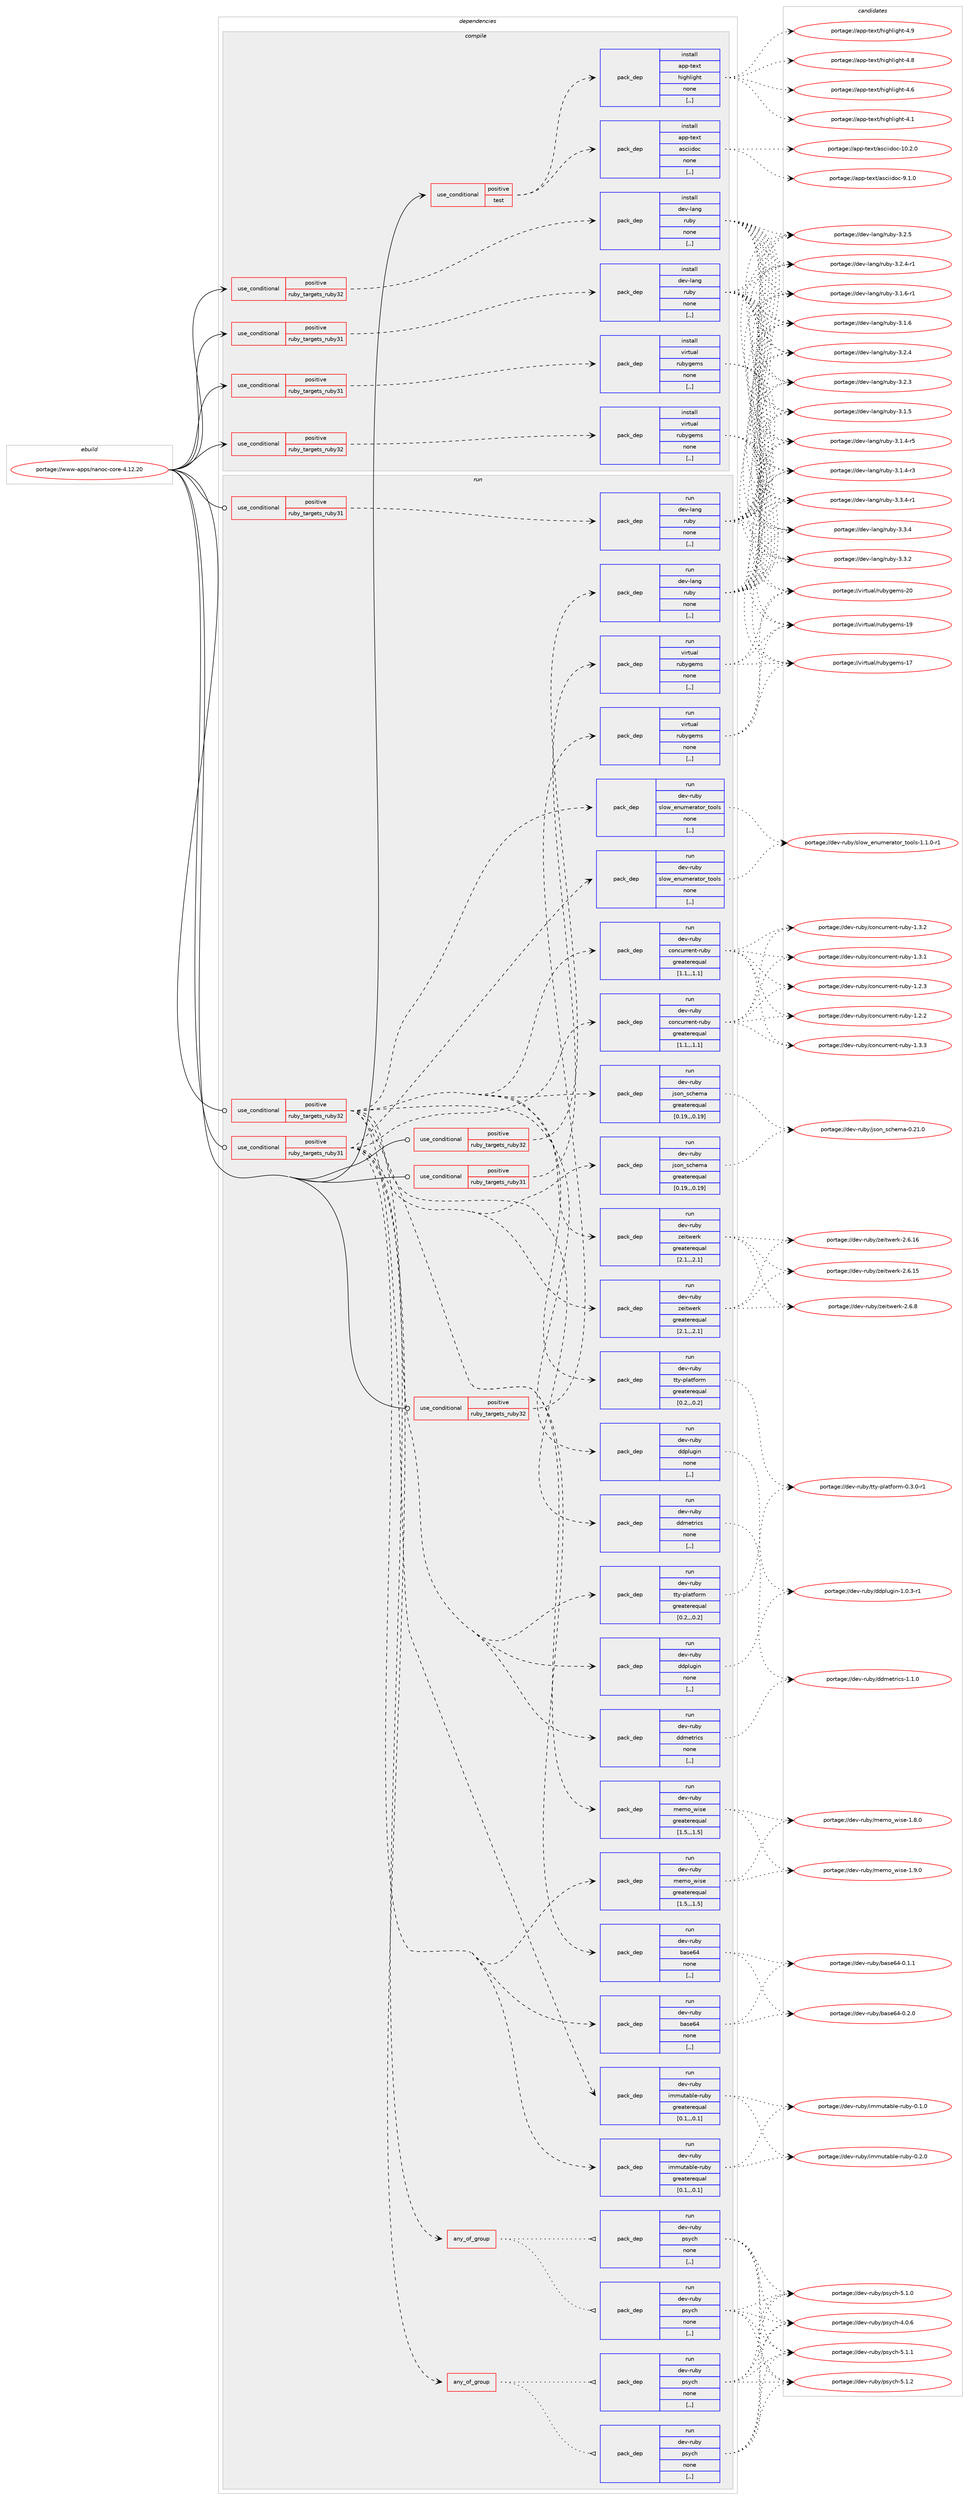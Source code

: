 digraph prolog {

# *************
# Graph options
# *************

newrank=true;
concentrate=true;
compound=true;
graph [rankdir=LR,fontname=Helvetica,fontsize=10,ranksep=1.5];#, ranksep=2.5, nodesep=0.2];
edge  [arrowhead=vee];
node  [fontname=Helvetica,fontsize=10];

# **********
# The ebuild
# **********

subgraph cluster_leftcol {
color=gray;
label=<<i>ebuild</i>>;
id [label="portage://www-apps/nanoc-core-4.12.20", color=red, width=4, href="../www-apps/nanoc-core-4.12.20.svg"];
}

# ****************
# The dependencies
# ****************

subgraph cluster_midcol {
color=gray;
label=<<i>dependencies</i>>;
subgraph cluster_compile {
fillcolor="#eeeeee";
style=filled;
label=<<i>compile</i>>;
subgraph cond119202 {
dependency447603 [label=<<TABLE BORDER="0" CELLBORDER="1" CELLSPACING="0" CELLPADDING="4"><TR><TD ROWSPAN="3" CELLPADDING="10">use_conditional</TD></TR><TR><TD>positive</TD></TR><TR><TD>ruby_targets_ruby31</TD></TR></TABLE>>, shape=none, color=red];
subgraph pack325096 {
dependency447604 [label=<<TABLE BORDER="0" CELLBORDER="1" CELLSPACING="0" CELLPADDING="4" WIDTH="220"><TR><TD ROWSPAN="6" CELLPADDING="30">pack_dep</TD></TR><TR><TD WIDTH="110">install</TD></TR><TR><TD>dev-lang</TD></TR><TR><TD>ruby</TD></TR><TR><TD>none</TD></TR><TR><TD>[,,]</TD></TR></TABLE>>, shape=none, color=blue];
}
dependency447603:e -> dependency447604:w [weight=20,style="dashed",arrowhead="vee"];
}
id:e -> dependency447603:w [weight=20,style="solid",arrowhead="vee"];
subgraph cond119203 {
dependency447605 [label=<<TABLE BORDER="0" CELLBORDER="1" CELLSPACING="0" CELLPADDING="4"><TR><TD ROWSPAN="3" CELLPADDING="10">use_conditional</TD></TR><TR><TD>positive</TD></TR><TR><TD>ruby_targets_ruby31</TD></TR></TABLE>>, shape=none, color=red];
subgraph pack325097 {
dependency447606 [label=<<TABLE BORDER="0" CELLBORDER="1" CELLSPACING="0" CELLPADDING="4" WIDTH="220"><TR><TD ROWSPAN="6" CELLPADDING="30">pack_dep</TD></TR><TR><TD WIDTH="110">install</TD></TR><TR><TD>virtual</TD></TR><TR><TD>rubygems</TD></TR><TR><TD>none</TD></TR><TR><TD>[,,]</TD></TR></TABLE>>, shape=none, color=blue];
}
dependency447605:e -> dependency447606:w [weight=20,style="dashed",arrowhead="vee"];
}
id:e -> dependency447605:w [weight=20,style="solid",arrowhead="vee"];
subgraph cond119204 {
dependency447607 [label=<<TABLE BORDER="0" CELLBORDER="1" CELLSPACING="0" CELLPADDING="4"><TR><TD ROWSPAN="3" CELLPADDING="10">use_conditional</TD></TR><TR><TD>positive</TD></TR><TR><TD>ruby_targets_ruby32</TD></TR></TABLE>>, shape=none, color=red];
subgraph pack325098 {
dependency447608 [label=<<TABLE BORDER="0" CELLBORDER="1" CELLSPACING="0" CELLPADDING="4" WIDTH="220"><TR><TD ROWSPAN="6" CELLPADDING="30">pack_dep</TD></TR><TR><TD WIDTH="110">install</TD></TR><TR><TD>dev-lang</TD></TR><TR><TD>ruby</TD></TR><TR><TD>none</TD></TR><TR><TD>[,,]</TD></TR></TABLE>>, shape=none, color=blue];
}
dependency447607:e -> dependency447608:w [weight=20,style="dashed",arrowhead="vee"];
}
id:e -> dependency447607:w [weight=20,style="solid",arrowhead="vee"];
subgraph cond119205 {
dependency447609 [label=<<TABLE BORDER="0" CELLBORDER="1" CELLSPACING="0" CELLPADDING="4"><TR><TD ROWSPAN="3" CELLPADDING="10">use_conditional</TD></TR><TR><TD>positive</TD></TR><TR><TD>ruby_targets_ruby32</TD></TR></TABLE>>, shape=none, color=red];
subgraph pack325099 {
dependency447610 [label=<<TABLE BORDER="0" CELLBORDER="1" CELLSPACING="0" CELLPADDING="4" WIDTH="220"><TR><TD ROWSPAN="6" CELLPADDING="30">pack_dep</TD></TR><TR><TD WIDTH="110">install</TD></TR><TR><TD>virtual</TD></TR><TR><TD>rubygems</TD></TR><TR><TD>none</TD></TR><TR><TD>[,,]</TD></TR></TABLE>>, shape=none, color=blue];
}
dependency447609:e -> dependency447610:w [weight=20,style="dashed",arrowhead="vee"];
}
id:e -> dependency447609:w [weight=20,style="solid",arrowhead="vee"];
subgraph cond119206 {
dependency447611 [label=<<TABLE BORDER="0" CELLBORDER="1" CELLSPACING="0" CELLPADDING="4"><TR><TD ROWSPAN="3" CELLPADDING="10">use_conditional</TD></TR><TR><TD>positive</TD></TR><TR><TD>test</TD></TR></TABLE>>, shape=none, color=red];
subgraph pack325100 {
dependency447612 [label=<<TABLE BORDER="0" CELLBORDER="1" CELLSPACING="0" CELLPADDING="4" WIDTH="220"><TR><TD ROWSPAN="6" CELLPADDING="30">pack_dep</TD></TR><TR><TD WIDTH="110">install</TD></TR><TR><TD>app-text</TD></TR><TR><TD>asciidoc</TD></TR><TR><TD>none</TD></TR><TR><TD>[,,]</TD></TR></TABLE>>, shape=none, color=blue];
}
dependency447611:e -> dependency447612:w [weight=20,style="dashed",arrowhead="vee"];
subgraph pack325101 {
dependency447613 [label=<<TABLE BORDER="0" CELLBORDER="1" CELLSPACING="0" CELLPADDING="4" WIDTH="220"><TR><TD ROWSPAN="6" CELLPADDING="30">pack_dep</TD></TR><TR><TD WIDTH="110">install</TD></TR><TR><TD>app-text</TD></TR><TR><TD>highlight</TD></TR><TR><TD>none</TD></TR><TR><TD>[,,]</TD></TR></TABLE>>, shape=none, color=blue];
}
dependency447611:e -> dependency447613:w [weight=20,style="dashed",arrowhead="vee"];
}
id:e -> dependency447611:w [weight=20,style="solid",arrowhead="vee"];
}
subgraph cluster_compileandrun {
fillcolor="#eeeeee";
style=filled;
label=<<i>compile and run</i>>;
}
subgraph cluster_run {
fillcolor="#eeeeee";
style=filled;
label=<<i>run</i>>;
subgraph cond119207 {
dependency447614 [label=<<TABLE BORDER="0" CELLBORDER="1" CELLSPACING="0" CELLPADDING="4"><TR><TD ROWSPAN="3" CELLPADDING="10">use_conditional</TD></TR><TR><TD>positive</TD></TR><TR><TD>ruby_targets_ruby31</TD></TR></TABLE>>, shape=none, color=red];
subgraph pack325102 {
dependency447615 [label=<<TABLE BORDER="0" CELLBORDER="1" CELLSPACING="0" CELLPADDING="4" WIDTH="220"><TR><TD ROWSPAN="6" CELLPADDING="30">pack_dep</TD></TR><TR><TD WIDTH="110">run</TD></TR><TR><TD>dev-lang</TD></TR><TR><TD>ruby</TD></TR><TR><TD>none</TD></TR><TR><TD>[,,]</TD></TR></TABLE>>, shape=none, color=blue];
}
dependency447614:e -> dependency447615:w [weight=20,style="dashed",arrowhead="vee"];
}
id:e -> dependency447614:w [weight=20,style="solid",arrowhead="odot"];
subgraph cond119208 {
dependency447616 [label=<<TABLE BORDER="0" CELLBORDER="1" CELLSPACING="0" CELLPADDING="4"><TR><TD ROWSPAN="3" CELLPADDING="10">use_conditional</TD></TR><TR><TD>positive</TD></TR><TR><TD>ruby_targets_ruby31</TD></TR></TABLE>>, shape=none, color=red];
subgraph pack325103 {
dependency447617 [label=<<TABLE BORDER="0" CELLBORDER="1" CELLSPACING="0" CELLPADDING="4" WIDTH="220"><TR><TD ROWSPAN="6" CELLPADDING="30">pack_dep</TD></TR><TR><TD WIDTH="110">run</TD></TR><TR><TD>dev-ruby</TD></TR><TR><TD>base64</TD></TR><TR><TD>none</TD></TR><TR><TD>[,,]</TD></TR></TABLE>>, shape=none, color=blue];
}
dependency447616:e -> dependency447617:w [weight=20,style="dashed",arrowhead="vee"];
subgraph pack325104 {
dependency447618 [label=<<TABLE BORDER="0" CELLBORDER="1" CELLSPACING="0" CELLPADDING="4" WIDTH="220"><TR><TD ROWSPAN="6" CELLPADDING="30">pack_dep</TD></TR><TR><TD WIDTH="110">run</TD></TR><TR><TD>dev-ruby</TD></TR><TR><TD>concurrent-ruby</TD></TR><TR><TD>greaterequal</TD></TR><TR><TD>[1.1,,,1.1]</TD></TR></TABLE>>, shape=none, color=blue];
}
dependency447616:e -> dependency447618:w [weight=20,style="dashed",arrowhead="vee"];
subgraph pack325105 {
dependency447619 [label=<<TABLE BORDER="0" CELLBORDER="1" CELLSPACING="0" CELLPADDING="4" WIDTH="220"><TR><TD ROWSPAN="6" CELLPADDING="30">pack_dep</TD></TR><TR><TD WIDTH="110">run</TD></TR><TR><TD>dev-ruby</TD></TR><TR><TD>ddmetrics</TD></TR><TR><TD>none</TD></TR><TR><TD>[,,]</TD></TR></TABLE>>, shape=none, color=blue];
}
dependency447616:e -> dependency447619:w [weight=20,style="dashed",arrowhead="vee"];
subgraph pack325106 {
dependency447620 [label=<<TABLE BORDER="0" CELLBORDER="1" CELLSPACING="0" CELLPADDING="4" WIDTH="220"><TR><TD ROWSPAN="6" CELLPADDING="30">pack_dep</TD></TR><TR><TD WIDTH="110">run</TD></TR><TR><TD>dev-ruby</TD></TR><TR><TD>ddplugin</TD></TR><TR><TD>none</TD></TR><TR><TD>[,,]</TD></TR></TABLE>>, shape=none, color=blue];
}
dependency447616:e -> dependency447620:w [weight=20,style="dashed",arrowhead="vee"];
subgraph pack325107 {
dependency447621 [label=<<TABLE BORDER="0" CELLBORDER="1" CELLSPACING="0" CELLPADDING="4" WIDTH="220"><TR><TD ROWSPAN="6" CELLPADDING="30">pack_dep</TD></TR><TR><TD WIDTH="110">run</TD></TR><TR><TD>dev-ruby</TD></TR><TR><TD>immutable-ruby</TD></TR><TR><TD>greaterequal</TD></TR><TR><TD>[0.1,,,0.1]</TD></TR></TABLE>>, shape=none, color=blue];
}
dependency447616:e -> dependency447621:w [weight=20,style="dashed",arrowhead="vee"];
subgraph pack325108 {
dependency447622 [label=<<TABLE BORDER="0" CELLBORDER="1" CELLSPACING="0" CELLPADDING="4" WIDTH="220"><TR><TD ROWSPAN="6" CELLPADDING="30">pack_dep</TD></TR><TR><TD WIDTH="110">run</TD></TR><TR><TD>dev-ruby</TD></TR><TR><TD>json_schema</TD></TR><TR><TD>greaterequal</TD></TR><TR><TD>[0.19,,,0.19]</TD></TR></TABLE>>, shape=none, color=blue];
}
dependency447616:e -> dependency447622:w [weight=20,style="dashed",arrowhead="vee"];
subgraph pack325109 {
dependency447623 [label=<<TABLE BORDER="0" CELLBORDER="1" CELLSPACING="0" CELLPADDING="4" WIDTH="220"><TR><TD ROWSPAN="6" CELLPADDING="30">pack_dep</TD></TR><TR><TD WIDTH="110">run</TD></TR><TR><TD>dev-ruby</TD></TR><TR><TD>memo_wise</TD></TR><TR><TD>greaterequal</TD></TR><TR><TD>[1.5,,,1.5]</TD></TR></TABLE>>, shape=none, color=blue];
}
dependency447616:e -> dependency447623:w [weight=20,style="dashed",arrowhead="vee"];
subgraph any3076 {
dependency447624 [label=<<TABLE BORDER="0" CELLBORDER="1" CELLSPACING="0" CELLPADDING="4"><TR><TD CELLPADDING="10">any_of_group</TD></TR></TABLE>>, shape=none, color=red];subgraph pack325110 {
dependency447625 [label=<<TABLE BORDER="0" CELLBORDER="1" CELLSPACING="0" CELLPADDING="4" WIDTH="220"><TR><TD ROWSPAN="6" CELLPADDING="30">pack_dep</TD></TR><TR><TD WIDTH="110">run</TD></TR><TR><TD>dev-ruby</TD></TR><TR><TD>psych</TD></TR><TR><TD>none</TD></TR><TR><TD>[,,]</TD></TR></TABLE>>, shape=none, color=blue];
}
dependency447624:e -> dependency447625:w [weight=20,style="dotted",arrowhead="oinv"];
subgraph pack325111 {
dependency447626 [label=<<TABLE BORDER="0" CELLBORDER="1" CELLSPACING="0" CELLPADDING="4" WIDTH="220"><TR><TD ROWSPAN="6" CELLPADDING="30">pack_dep</TD></TR><TR><TD WIDTH="110">run</TD></TR><TR><TD>dev-ruby</TD></TR><TR><TD>psych</TD></TR><TR><TD>none</TD></TR><TR><TD>[,,]</TD></TR></TABLE>>, shape=none, color=blue];
}
dependency447624:e -> dependency447626:w [weight=20,style="dotted",arrowhead="oinv"];
}
dependency447616:e -> dependency447624:w [weight=20,style="dashed",arrowhead="vee"];
subgraph pack325112 {
dependency447627 [label=<<TABLE BORDER="0" CELLBORDER="1" CELLSPACING="0" CELLPADDING="4" WIDTH="220"><TR><TD ROWSPAN="6" CELLPADDING="30">pack_dep</TD></TR><TR><TD WIDTH="110">run</TD></TR><TR><TD>dev-ruby</TD></TR><TR><TD>slow_enumerator_tools</TD></TR><TR><TD>none</TD></TR><TR><TD>[,,]</TD></TR></TABLE>>, shape=none, color=blue];
}
dependency447616:e -> dependency447627:w [weight=20,style="dashed",arrowhead="vee"];
subgraph pack325113 {
dependency447628 [label=<<TABLE BORDER="0" CELLBORDER="1" CELLSPACING="0" CELLPADDING="4" WIDTH="220"><TR><TD ROWSPAN="6" CELLPADDING="30">pack_dep</TD></TR><TR><TD WIDTH="110">run</TD></TR><TR><TD>dev-ruby</TD></TR><TR><TD>tty-platform</TD></TR><TR><TD>greaterequal</TD></TR><TR><TD>[0.2,,,0.2]</TD></TR></TABLE>>, shape=none, color=blue];
}
dependency447616:e -> dependency447628:w [weight=20,style="dashed",arrowhead="vee"];
subgraph pack325114 {
dependency447629 [label=<<TABLE BORDER="0" CELLBORDER="1" CELLSPACING="0" CELLPADDING="4" WIDTH="220"><TR><TD ROWSPAN="6" CELLPADDING="30">pack_dep</TD></TR><TR><TD WIDTH="110">run</TD></TR><TR><TD>dev-ruby</TD></TR><TR><TD>zeitwerk</TD></TR><TR><TD>greaterequal</TD></TR><TR><TD>[2.1,,,2.1]</TD></TR></TABLE>>, shape=none, color=blue];
}
dependency447616:e -> dependency447629:w [weight=20,style="dashed",arrowhead="vee"];
}
id:e -> dependency447616:w [weight=20,style="solid",arrowhead="odot"];
subgraph cond119209 {
dependency447630 [label=<<TABLE BORDER="0" CELLBORDER="1" CELLSPACING="0" CELLPADDING="4"><TR><TD ROWSPAN="3" CELLPADDING="10">use_conditional</TD></TR><TR><TD>positive</TD></TR><TR><TD>ruby_targets_ruby31</TD></TR></TABLE>>, shape=none, color=red];
subgraph pack325115 {
dependency447631 [label=<<TABLE BORDER="0" CELLBORDER="1" CELLSPACING="0" CELLPADDING="4" WIDTH="220"><TR><TD ROWSPAN="6" CELLPADDING="30">pack_dep</TD></TR><TR><TD WIDTH="110">run</TD></TR><TR><TD>virtual</TD></TR><TR><TD>rubygems</TD></TR><TR><TD>none</TD></TR><TR><TD>[,,]</TD></TR></TABLE>>, shape=none, color=blue];
}
dependency447630:e -> dependency447631:w [weight=20,style="dashed",arrowhead="vee"];
}
id:e -> dependency447630:w [weight=20,style="solid",arrowhead="odot"];
subgraph cond119210 {
dependency447632 [label=<<TABLE BORDER="0" CELLBORDER="1" CELLSPACING="0" CELLPADDING="4"><TR><TD ROWSPAN="3" CELLPADDING="10">use_conditional</TD></TR><TR><TD>positive</TD></TR><TR><TD>ruby_targets_ruby32</TD></TR></TABLE>>, shape=none, color=red];
subgraph pack325116 {
dependency447633 [label=<<TABLE BORDER="0" CELLBORDER="1" CELLSPACING="0" CELLPADDING="4" WIDTH="220"><TR><TD ROWSPAN="6" CELLPADDING="30">pack_dep</TD></TR><TR><TD WIDTH="110">run</TD></TR><TR><TD>dev-lang</TD></TR><TR><TD>ruby</TD></TR><TR><TD>none</TD></TR><TR><TD>[,,]</TD></TR></TABLE>>, shape=none, color=blue];
}
dependency447632:e -> dependency447633:w [weight=20,style="dashed",arrowhead="vee"];
}
id:e -> dependency447632:w [weight=20,style="solid",arrowhead="odot"];
subgraph cond119211 {
dependency447634 [label=<<TABLE BORDER="0" CELLBORDER="1" CELLSPACING="0" CELLPADDING="4"><TR><TD ROWSPAN="3" CELLPADDING="10">use_conditional</TD></TR><TR><TD>positive</TD></TR><TR><TD>ruby_targets_ruby32</TD></TR></TABLE>>, shape=none, color=red];
subgraph pack325117 {
dependency447635 [label=<<TABLE BORDER="0" CELLBORDER="1" CELLSPACING="0" CELLPADDING="4" WIDTH="220"><TR><TD ROWSPAN="6" CELLPADDING="30">pack_dep</TD></TR><TR><TD WIDTH="110">run</TD></TR><TR><TD>dev-ruby</TD></TR><TR><TD>base64</TD></TR><TR><TD>none</TD></TR><TR><TD>[,,]</TD></TR></TABLE>>, shape=none, color=blue];
}
dependency447634:e -> dependency447635:w [weight=20,style="dashed",arrowhead="vee"];
subgraph pack325118 {
dependency447636 [label=<<TABLE BORDER="0" CELLBORDER="1" CELLSPACING="0" CELLPADDING="4" WIDTH="220"><TR><TD ROWSPAN="6" CELLPADDING="30">pack_dep</TD></TR><TR><TD WIDTH="110">run</TD></TR><TR><TD>dev-ruby</TD></TR><TR><TD>concurrent-ruby</TD></TR><TR><TD>greaterequal</TD></TR><TR><TD>[1.1,,,1.1]</TD></TR></TABLE>>, shape=none, color=blue];
}
dependency447634:e -> dependency447636:w [weight=20,style="dashed",arrowhead="vee"];
subgraph pack325119 {
dependency447637 [label=<<TABLE BORDER="0" CELLBORDER="1" CELLSPACING="0" CELLPADDING="4" WIDTH="220"><TR><TD ROWSPAN="6" CELLPADDING="30">pack_dep</TD></TR><TR><TD WIDTH="110">run</TD></TR><TR><TD>dev-ruby</TD></TR><TR><TD>ddmetrics</TD></TR><TR><TD>none</TD></TR><TR><TD>[,,]</TD></TR></TABLE>>, shape=none, color=blue];
}
dependency447634:e -> dependency447637:w [weight=20,style="dashed",arrowhead="vee"];
subgraph pack325120 {
dependency447638 [label=<<TABLE BORDER="0" CELLBORDER="1" CELLSPACING="0" CELLPADDING="4" WIDTH="220"><TR><TD ROWSPAN="6" CELLPADDING="30">pack_dep</TD></TR><TR><TD WIDTH="110">run</TD></TR><TR><TD>dev-ruby</TD></TR><TR><TD>ddplugin</TD></TR><TR><TD>none</TD></TR><TR><TD>[,,]</TD></TR></TABLE>>, shape=none, color=blue];
}
dependency447634:e -> dependency447638:w [weight=20,style="dashed",arrowhead="vee"];
subgraph pack325121 {
dependency447639 [label=<<TABLE BORDER="0" CELLBORDER="1" CELLSPACING="0" CELLPADDING="4" WIDTH="220"><TR><TD ROWSPAN="6" CELLPADDING="30">pack_dep</TD></TR><TR><TD WIDTH="110">run</TD></TR><TR><TD>dev-ruby</TD></TR><TR><TD>immutable-ruby</TD></TR><TR><TD>greaterequal</TD></TR><TR><TD>[0.1,,,0.1]</TD></TR></TABLE>>, shape=none, color=blue];
}
dependency447634:e -> dependency447639:w [weight=20,style="dashed",arrowhead="vee"];
subgraph pack325122 {
dependency447640 [label=<<TABLE BORDER="0" CELLBORDER="1" CELLSPACING="0" CELLPADDING="4" WIDTH="220"><TR><TD ROWSPAN="6" CELLPADDING="30">pack_dep</TD></TR><TR><TD WIDTH="110">run</TD></TR><TR><TD>dev-ruby</TD></TR><TR><TD>json_schema</TD></TR><TR><TD>greaterequal</TD></TR><TR><TD>[0.19,,,0.19]</TD></TR></TABLE>>, shape=none, color=blue];
}
dependency447634:e -> dependency447640:w [weight=20,style="dashed",arrowhead="vee"];
subgraph pack325123 {
dependency447641 [label=<<TABLE BORDER="0" CELLBORDER="1" CELLSPACING="0" CELLPADDING="4" WIDTH="220"><TR><TD ROWSPAN="6" CELLPADDING="30">pack_dep</TD></TR><TR><TD WIDTH="110">run</TD></TR><TR><TD>dev-ruby</TD></TR><TR><TD>memo_wise</TD></TR><TR><TD>greaterequal</TD></TR><TR><TD>[1.5,,,1.5]</TD></TR></TABLE>>, shape=none, color=blue];
}
dependency447634:e -> dependency447641:w [weight=20,style="dashed",arrowhead="vee"];
subgraph any3077 {
dependency447642 [label=<<TABLE BORDER="0" CELLBORDER="1" CELLSPACING="0" CELLPADDING="4"><TR><TD CELLPADDING="10">any_of_group</TD></TR></TABLE>>, shape=none, color=red];subgraph pack325124 {
dependency447643 [label=<<TABLE BORDER="0" CELLBORDER="1" CELLSPACING="0" CELLPADDING="4" WIDTH="220"><TR><TD ROWSPAN="6" CELLPADDING="30">pack_dep</TD></TR><TR><TD WIDTH="110">run</TD></TR><TR><TD>dev-ruby</TD></TR><TR><TD>psych</TD></TR><TR><TD>none</TD></TR><TR><TD>[,,]</TD></TR></TABLE>>, shape=none, color=blue];
}
dependency447642:e -> dependency447643:w [weight=20,style="dotted",arrowhead="oinv"];
subgraph pack325125 {
dependency447644 [label=<<TABLE BORDER="0" CELLBORDER="1" CELLSPACING="0" CELLPADDING="4" WIDTH="220"><TR><TD ROWSPAN="6" CELLPADDING="30">pack_dep</TD></TR><TR><TD WIDTH="110">run</TD></TR><TR><TD>dev-ruby</TD></TR><TR><TD>psych</TD></TR><TR><TD>none</TD></TR><TR><TD>[,,]</TD></TR></TABLE>>, shape=none, color=blue];
}
dependency447642:e -> dependency447644:w [weight=20,style="dotted",arrowhead="oinv"];
}
dependency447634:e -> dependency447642:w [weight=20,style="dashed",arrowhead="vee"];
subgraph pack325126 {
dependency447645 [label=<<TABLE BORDER="0" CELLBORDER="1" CELLSPACING="0" CELLPADDING="4" WIDTH="220"><TR><TD ROWSPAN="6" CELLPADDING="30">pack_dep</TD></TR><TR><TD WIDTH="110">run</TD></TR><TR><TD>dev-ruby</TD></TR><TR><TD>slow_enumerator_tools</TD></TR><TR><TD>none</TD></TR><TR><TD>[,,]</TD></TR></TABLE>>, shape=none, color=blue];
}
dependency447634:e -> dependency447645:w [weight=20,style="dashed",arrowhead="vee"];
subgraph pack325127 {
dependency447646 [label=<<TABLE BORDER="0" CELLBORDER="1" CELLSPACING="0" CELLPADDING="4" WIDTH="220"><TR><TD ROWSPAN="6" CELLPADDING="30">pack_dep</TD></TR><TR><TD WIDTH="110">run</TD></TR><TR><TD>dev-ruby</TD></TR><TR><TD>tty-platform</TD></TR><TR><TD>greaterequal</TD></TR><TR><TD>[0.2,,,0.2]</TD></TR></TABLE>>, shape=none, color=blue];
}
dependency447634:e -> dependency447646:w [weight=20,style="dashed",arrowhead="vee"];
subgraph pack325128 {
dependency447647 [label=<<TABLE BORDER="0" CELLBORDER="1" CELLSPACING="0" CELLPADDING="4" WIDTH="220"><TR><TD ROWSPAN="6" CELLPADDING="30">pack_dep</TD></TR><TR><TD WIDTH="110">run</TD></TR><TR><TD>dev-ruby</TD></TR><TR><TD>zeitwerk</TD></TR><TR><TD>greaterequal</TD></TR><TR><TD>[2.1,,,2.1]</TD></TR></TABLE>>, shape=none, color=blue];
}
dependency447634:e -> dependency447647:w [weight=20,style="dashed",arrowhead="vee"];
}
id:e -> dependency447634:w [weight=20,style="solid",arrowhead="odot"];
subgraph cond119212 {
dependency447648 [label=<<TABLE BORDER="0" CELLBORDER="1" CELLSPACING="0" CELLPADDING="4"><TR><TD ROWSPAN="3" CELLPADDING="10">use_conditional</TD></TR><TR><TD>positive</TD></TR><TR><TD>ruby_targets_ruby32</TD></TR></TABLE>>, shape=none, color=red];
subgraph pack325129 {
dependency447649 [label=<<TABLE BORDER="0" CELLBORDER="1" CELLSPACING="0" CELLPADDING="4" WIDTH="220"><TR><TD ROWSPAN="6" CELLPADDING="30">pack_dep</TD></TR><TR><TD WIDTH="110">run</TD></TR><TR><TD>virtual</TD></TR><TR><TD>rubygems</TD></TR><TR><TD>none</TD></TR><TR><TD>[,,]</TD></TR></TABLE>>, shape=none, color=blue];
}
dependency447648:e -> dependency447649:w [weight=20,style="dashed",arrowhead="vee"];
}
id:e -> dependency447648:w [weight=20,style="solid",arrowhead="odot"];
}
}

# **************
# The candidates
# **************

subgraph cluster_choices {
rank=same;
color=gray;
label=<<i>candidates</i>>;

subgraph choice325096 {
color=black;
nodesep=1;
choice100101118451089711010347114117981214551465146524511449 [label="portage://dev-lang/ruby-3.3.4-r1", color=red, width=4,href="../dev-lang/ruby-3.3.4-r1.svg"];
choice10010111845108971101034711411798121455146514652 [label="portage://dev-lang/ruby-3.3.4", color=red, width=4,href="../dev-lang/ruby-3.3.4.svg"];
choice10010111845108971101034711411798121455146514650 [label="portage://dev-lang/ruby-3.3.2", color=red, width=4,href="../dev-lang/ruby-3.3.2.svg"];
choice10010111845108971101034711411798121455146504653 [label="portage://dev-lang/ruby-3.2.5", color=red, width=4,href="../dev-lang/ruby-3.2.5.svg"];
choice100101118451089711010347114117981214551465046524511449 [label="portage://dev-lang/ruby-3.2.4-r1", color=red, width=4,href="../dev-lang/ruby-3.2.4-r1.svg"];
choice10010111845108971101034711411798121455146504652 [label="portage://dev-lang/ruby-3.2.4", color=red, width=4,href="../dev-lang/ruby-3.2.4.svg"];
choice10010111845108971101034711411798121455146504651 [label="portage://dev-lang/ruby-3.2.3", color=red, width=4,href="../dev-lang/ruby-3.2.3.svg"];
choice100101118451089711010347114117981214551464946544511449 [label="portage://dev-lang/ruby-3.1.6-r1", color=red, width=4,href="../dev-lang/ruby-3.1.6-r1.svg"];
choice10010111845108971101034711411798121455146494654 [label="portage://dev-lang/ruby-3.1.6", color=red, width=4,href="../dev-lang/ruby-3.1.6.svg"];
choice10010111845108971101034711411798121455146494653 [label="portage://dev-lang/ruby-3.1.5", color=red, width=4,href="../dev-lang/ruby-3.1.5.svg"];
choice100101118451089711010347114117981214551464946524511453 [label="portage://dev-lang/ruby-3.1.4-r5", color=red, width=4,href="../dev-lang/ruby-3.1.4-r5.svg"];
choice100101118451089711010347114117981214551464946524511451 [label="portage://dev-lang/ruby-3.1.4-r3", color=red, width=4,href="../dev-lang/ruby-3.1.4-r3.svg"];
dependency447604:e -> choice100101118451089711010347114117981214551465146524511449:w [style=dotted,weight="100"];
dependency447604:e -> choice10010111845108971101034711411798121455146514652:w [style=dotted,weight="100"];
dependency447604:e -> choice10010111845108971101034711411798121455146514650:w [style=dotted,weight="100"];
dependency447604:e -> choice10010111845108971101034711411798121455146504653:w [style=dotted,weight="100"];
dependency447604:e -> choice100101118451089711010347114117981214551465046524511449:w [style=dotted,weight="100"];
dependency447604:e -> choice10010111845108971101034711411798121455146504652:w [style=dotted,weight="100"];
dependency447604:e -> choice10010111845108971101034711411798121455146504651:w [style=dotted,weight="100"];
dependency447604:e -> choice100101118451089711010347114117981214551464946544511449:w [style=dotted,weight="100"];
dependency447604:e -> choice10010111845108971101034711411798121455146494654:w [style=dotted,weight="100"];
dependency447604:e -> choice10010111845108971101034711411798121455146494653:w [style=dotted,weight="100"];
dependency447604:e -> choice100101118451089711010347114117981214551464946524511453:w [style=dotted,weight="100"];
dependency447604:e -> choice100101118451089711010347114117981214551464946524511451:w [style=dotted,weight="100"];
}
subgraph choice325097 {
color=black;
nodesep=1;
choice118105114116117971084711411798121103101109115455048 [label="portage://virtual/rubygems-20", color=red, width=4,href="../virtual/rubygems-20.svg"];
choice118105114116117971084711411798121103101109115454957 [label="portage://virtual/rubygems-19", color=red, width=4,href="../virtual/rubygems-19.svg"];
choice118105114116117971084711411798121103101109115454955 [label="portage://virtual/rubygems-17", color=red, width=4,href="../virtual/rubygems-17.svg"];
dependency447606:e -> choice118105114116117971084711411798121103101109115455048:w [style=dotted,weight="100"];
dependency447606:e -> choice118105114116117971084711411798121103101109115454957:w [style=dotted,weight="100"];
dependency447606:e -> choice118105114116117971084711411798121103101109115454955:w [style=dotted,weight="100"];
}
subgraph choice325098 {
color=black;
nodesep=1;
choice100101118451089711010347114117981214551465146524511449 [label="portage://dev-lang/ruby-3.3.4-r1", color=red, width=4,href="../dev-lang/ruby-3.3.4-r1.svg"];
choice10010111845108971101034711411798121455146514652 [label="portage://dev-lang/ruby-3.3.4", color=red, width=4,href="../dev-lang/ruby-3.3.4.svg"];
choice10010111845108971101034711411798121455146514650 [label="portage://dev-lang/ruby-3.3.2", color=red, width=4,href="../dev-lang/ruby-3.3.2.svg"];
choice10010111845108971101034711411798121455146504653 [label="portage://dev-lang/ruby-3.2.5", color=red, width=4,href="../dev-lang/ruby-3.2.5.svg"];
choice100101118451089711010347114117981214551465046524511449 [label="portage://dev-lang/ruby-3.2.4-r1", color=red, width=4,href="../dev-lang/ruby-3.2.4-r1.svg"];
choice10010111845108971101034711411798121455146504652 [label="portage://dev-lang/ruby-3.2.4", color=red, width=4,href="../dev-lang/ruby-3.2.4.svg"];
choice10010111845108971101034711411798121455146504651 [label="portage://dev-lang/ruby-3.2.3", color=red, width=4,href="../dev-lang/ruby-3.2.3.svg"];
choice100101118451089711010347114117981214551464946544511449 [label="portage://dev-lang/ruby-3.1.6-r1", color=red, width=4,href="../dev-lang/ruby-3.1.6-r1.svg"];
choice10010111845108971101034711411798121455146494654 [label="portage://dev-lang/ruby-3.1.6", color=red, width=4,href="../dev-lang/ruby-3.1.6.svg"];
choice10010111845108971101034711411798121455146494653 [label="portage://dev-lang/ruby-3.1.5", color=red, width=4,href="../dev-lang/ruby-3.1.5.svg"];
choice100101118451089711010347114117981214551464946524511453 [label="portage://dev-lang/ruby-3.1.4-r5", color=red, width=4,href="../dev-lang/ruby-3.1.4-r5.svg"];
choice100101118451089711010347114117981214551464946524511451 [label="portage://dev-lang/ruby-3.1.4-r3", color=red, width=4,href="../dev-lang/ruby-3.1.4-r3.svg"];
dependency447608:e -> choice100101118451089711010347114117981214551465146524511449:w [style=dotted,weight="100"];
dependency447608:e -> choice10010111845108971101034711411798121455146514652:w [style=dotted,weight="100"];
dependency447608:e -> choice10010111845108971101034711411798121455146514650:w [style=dotted,weight="100"];
dependency447608:e -> choice10010111845108971101034711411798121455146504653:w [style=dotted,weight="100"];
dependency447608:e -> choice100101118451089711010347114117981214551465046524511449:w [style=dotted,weight="100"];
dependency447608:e -> choice10010111845108971101034711411798121455146504652:w [style=dotted,weight="100"];
dependency447608:e -> choice10010111845108971101034711411798121455146504651:w [style=dotted,weight="100"];
dependency447608:e -> choice100101118451089711010347114117981214551464946544511449:w [style=dotted,weight="100"];
dependency447608:e -> choice10010111845108971101034711411798121455146494654:w [style=dotted,weight="100"];
dependency447608:e -> choice10010111845108971101034711411798121455146494653:w [style=dotted,weight="100"];
dependency447608:e -> choice100101118451089711010347114117981214551464946524511453:w [style=dotted,weight="100"];
dependency447608:e -> choice100101118451089711010347114117981214551464946524511451:w [style=dotted,weight="100"];
}
subgraph choice325099 {
color=black;
nodesep=1;
choice118105114116117971084711411798121103101109115455048 [label="portage://virtual/rubygems-20", color=red, width=4,href="../virtual/rubygems-20.svg"];
choice118105114116117971084711411798121103101109115454957 [label="portage://virtual/rubygems-19", color=red, width=4,href="../virtual/rubygems-19.svg"];
choice118105114116117971084711411798121103101109115454955 [label="portage://virtual/rubygems-17", color=red, width=4,href="../virtual/rubygems-17.svg"];
dependency447610:e -> choice118105114116117971084711411798121103101109115455048:w [style=dotted,weight="100"];
dependency447610:e -> choice118105114116117971084711411798121103101109115454957:w [style=dotted,weight="100"];
dependency447610:e -> choice118105114116117971084711411798121103101109115454955:w [style=dotted,weight="100"];
}
subgraph choice325100 {
color=black;
nodesep=1;
choice97112112451161011201164797115991051051001119945494846504648 [label="portage://app-text/asciidoc-10.2.0", color=red, width=4,href="../app-text/asciidoc-10.2.0.svg"];
choice971121124511610112011647971159910510510011199455746494648 [label="portage://app-text/asciidoc-9.1.0", color=red, width=4,href="../app-text/asciidoc-9.1.0.svg"];
dependency447612:e -> choice97112112451161011201164797115991051051001119945494846504648:w [style=dotted,weight="100"];
dependency447612:e -> choice971121124511610112011647971159910510510011199455746494648:w [style=dotted,weight="100"];
}
subgraph choice325101 {
color=black;
nodesep=1;
choice97112112451161011201164710410510310410810510310411645524657 [label="portage://app-text/highlight-4.9", color=red, width=4,href="../app-text/highlight-4.9.svg"];
choice97112112451161011201164710410510310410810510310411645524656 [label="portage://app-text/highlight-4.8", color=red, width=4,href="../app-text/highlight-4.8.svg"];
choice97112112451161011201164710410510310410810510310411645524654 [label="portage://app-text/highlight-4.6", color=red, width=4,href="../app-text/highlight-4.6.svg"];
choice97112112451161011201164710410510310410810510310411645524649 [label="portage://app-text/highlight-4.1", color=red, width=4,href="../app-text/highlight-4.1.svg"];
dependency447613:e -> choice97112112451161011201164710410510310410810510310411645524657:w [style=dotted,weight="100"];
dependency447613:e -> choice97112112451161011201164710410510310410810510310411645524656:w [style=dotted,weight="100"];
dependency447613:e -> choice97112112451161011201164710410510310410810510310411645524654:w [style=dotted,weight="100"];
dependency447613:e -> choice97112112451161011201164710410510310410810510310411645524649:w [style=dotted,weight="100"];
}
subgraph choice325102 {
color=black;
nodesep=1;
choice100101118451089711010347114117981214551465146524511449 [label="portage://dev-lang/ruby-3.3.4-r1", color=red, width=4,href="../dev-lang/ruby-3.3.4-r1.svg"];
choice10010111845108971101034711411798121455146514652 [label="portage://dev-lang/ruby-3.3.4", color=red, width=4,href="../dev-lang/ruby-3.3.4.svg"];
choice10010111845108971101034711411798121455146514650 [label="portage://dev-lang/ruby-3.3.2", color=red, width=4,href="../dev-lang/ruby-3.3.2.svg"];
choice10010111845108971101034711411798121455146504653 [label="portage://dev-lang/ruby-3.2.5", color=red, width=4,href="../dev-lang/ruby-3.2.5.svg"];
choice100101118451089711010347114117981214551465046524511449 [label="portage://dev-lang/ruby-3.2.4-r1", color=red, width=4,href="../dev-lang/ruby-3.2.4-r1.svg"];
choice10010111845108971101034711411798121455146504652 [label="portage://dev-lang/ruby-3.2.4", color=red, width=4,href="../dev-lang/ruby-3.2.4.svg"];
choice10010111845108971101034711411798121455146504651 [label="portage://dev-lang/ruby-3.2.3", color=red, width=4,href="../dev-lang/ruby-3.2.3.svg"];
choice100101118451089711010347114117981214551464946544511449 [label="portage://dev-lang/ruby-3.1.6-r1", color=red, width=4,href="../dev-lang/ruby-3.1.6-r1.svg"];
choice10010111845108971101034711411798121455146494654 [label="portage://dev-lang/ruby-3.1.6", color=red, width=4,href="../dev-lang/ruby-3.1.6.svg"];
choice10010111845108971101034711411798121455146494653 [label="portage://dev-lang/ruby-3.1.5", color=red, width=4,href="../dev-lang/ruby-3.1.5.svg"];
choice100101118451089711010347114117981214551464946524511453 [label="portage://dev-lang/ruby-3.1.4-r5", color=red, width=4,href="../dev-lang/ruby-3.1.4-r5.svg"];
choice100101118451089711010347114117981214551464946524511451 [label="portage://dev-lang/ruby-3.1.4-r3", color=red, width=4,href="../dev-lang/ruby-3.1.4-r3.svg"];
dependency447615:e -> choice100101118451089711010347114117981214551465146524511449:w [style=dotted,weight="100"];
dependency447615:e -> choice10010111845108971101034711411798121455146514652:w [style=dotted,weight="100"];
dependency447615:e -> choice10010111845108971101034711411798121455146514650:w [style=dotted,weight="100"];
dependency447615:e -> choice10010111845108971101034711411798121455146504653:w [style=dotted,weight="100"];
dependency447615:e -> choice100101118451089711010347114117981214551465046524511449:w [style=dotted,weight="100"];
dependency447615:e -> choice10010111845108971101034711411798121455146504652:w [style=dotted,weight="100"];
dependency447615:e -> choice10010111845108971101034711411798121455146504651:w [style=dotted,weight="100"];
dependency447615:e -> choice100101118451089711010347114117981214551464946544511449:w [style=dotted,weight="100"];
dependency447615:e -> choice10010111845108971101034711411798121455146494654:w [style=dotted,weight="100"];
dependency447615:e -> choice10010111845108971101034711411798121455146494653:w [style=dotted,weight="100"];
dependency447615:e -> choice100101118451089711010347114117981214551464946524511453:w [style=dotted,weight="100"];
dependency447615:e -> choice100101118451089711010347114117981214551464946524511451:w [style=dotted,weight="100"];
}
subgraph choice325103 {
color=black;
nodesep=1;
choice10010111845114117981214798971151015452454846504648 [label="portage://dev-ruby/base64-0.2.0", color=red, width=4,href="../dev-ruby/base64-0.2.0.svg"];
choice10010111845114117981214798971151015452454846494649 [label="portage://dev-ruby/base64-0.1.1", color=red, width=4,href="../dev-ruby/base64-0.1.1.svg"];
dependency447617:e -> choice10010111845114117981214798971151015452454846504648:w [style=dotted,weight="100"];
dependency447617:e -> choice10010111845114117981214798971151015452454846494649:w [style=dotted,weight="100"];
}
subgraph choice325104 {
color=black;
nodesep=1;
choice10010111845114117981214799111110991171141141011101164511411798121454946514651 [label="portage://dev-ruby/concurrent-ruby-1.3.3", color=red, width=4,href="../dev-ruby/concurrent-ruby-1.3.3.svg"];
choice10010111845114117981214799111110991171141141011101164511411798121454946514650 [label="portage://dev-ruby/concurrent-ruby-1.3.2", color=red, width=4,href="../dev-ruby/concurrent-ruby-1.3.2.svg"];
choice10010111845114117981214799111110991171141141011101164511411798121454946514649 [label="portage://dev-ruby/concurrent-ruby-1.3.1", color=red, width=4,href="../dev-ruby/concurrent-ruby-1.3.1.svg"];
choice10010111845114117981214799111110991171141141011101164511411798121454946504651 [label="portage://dev-ruby/concurrent-ruby-1.2.3", color=red, width=4,href="../dev-ruby/concurrent-ruby-1.2.3.svg"];
choice10010111845114117981214799111110991171141141011101164511411798121454946504650 [label="portage://dev-ruby/concurrent-ruby-1.2.2", color=red, width=4,href="../dev-ruby/concurrent-ruby-1.2.2.svg"];
dependency447618:e -> choice10010111845114117981214799111110991171141141011101164511411798121454946514651:w [style=dotted,weight="100"];
dependency447618:e -> choice10010111845114117981214799111110991171141141011101164511411798121454946514650:w [style=dotted,weight="100"];
dependency447618:e -> choice10010111845114117981214799111110991171141141011101164511411798121454946514649:w [style=dotted,weight="100"];
dependency447618:e -> choice10010111845114117981214799111110991171141141011101164511411798121454946504651:w [style=dotted,weight="100"];
dependency447618:e -> choice10010111845114117981214799111110991171141141011101164511411798121454946504650:w [style=dotted,weight="100"];
}
subgraph choice325105 {
color=black;
nodesep=1;
choice10010111845114117981214710010010910111611410599115454946494648 [label="portage://dev-ruby/ddmetrics-1.1.0", color=red, width=4,href="../dev-ruby/ddmetrics-1.1.0.svg"];
dependency447619:e -> choice10010111845114117981214710010010910111611410599115454946494648:w [style=dotted,weight="100"];
}
subgraph choice325106 {
color=black;
nodesep=1;
choice1001011184511411798121471001001121081171031051104549464846514511449 [label="portage://dev-ruby/ddplugin-1.0.3-r1", color=red, width=4,href="../dev-ruby/ddplugin-1.0.3-r1.svg"];
dependency447620:e -> choice1001011184511411798121471001001121081171031051104549464846514511449:w [style=dotted,weight="100"];
}
subgraph choice325107 {
color=black;
nodesep=1;
choice10010111845114117981214710510910911711697981081014511411798121454846504648 [label="portage://dev-ruby/immutable-ruby-0.2.0", color=red, width=4,href="../dev-ruby/immutable-ruby-0.2.0.svg"];
choice10010111845114117981214710510910911711697981081014511411798121454846494648 [label="portage://dev-ruby/immutable-ruby-0.1.0", color=red, width=4,href="../dev-ruby/immutable-ruby-0.1.0.svg"];
dependency447621:e -> choice10010111845114117981214710510910911711697981081014511411798121454846504648:w [style=dotted,weight="100"];
dependency447621:e -> choice10010111845114117981214710510910911711697981081014511411798121454846494648:w [style=dotted,weight="100"];
}
subgraph choice325108 {
color=black;
nodesep=1;
choice10010111845114117981214710611511111095115991041011099745484650494648 [label="portage://dev-ruby/json_schema-0.21.0", color=red, width=4,href="../dev-ruby/json_schema-0.21.0.svg"];
dependency447622:e -> choice10010111845114117981214710611511111095115991041011099745484650494648:w [style=dotted,weight="100"];
}
subgraph choice325109 {
color=black;
nodesep=1;
choice10010111845114117981214710910110911195119105115101454946574648 [label="portage://dev-ruby/memo_wise-1.9.0", color=red, width=4,href="../dev-ruby/memo_wise-1.9.0.svg"];
choice10010111845114117981214710910110911195119105115101454946564648 [label="portage://dev-ruby/memo_wise-1.8.0", color=red, width=4,href="../dev-ruby/memo_wise-1.8.0.svg"];
dependency447623:e -> choice10010111845114117981214710910110911195119105115101454946574648:w [style=dotted,weight="100"];
dependency447623:e -> choice10010111845114117981214710910110911195119105115101454946564648:w [style=dotted,weight="100"];
}
subgraph choice325110 {
color=black;
nodesep=1;
choice10010111845114117981214711211512199104455346494650 [label="portage://dev-ruby/psych-5.1.2", color=red, width=4,href="../dev-ruby/psych-5.1.2.svg"];
choice10010111845114117981214711211512199104455346494649 [label="portage://dev-ruby/psych-5.1.1", color=red, width=4,href="../dev-ruby/psych-5.1.1.svg"];
choice10010111845114117981214711211512199104455346494648 [label="portage://dev-ruby/psych-5.1.0", color=red, width=4,href="../dev-ruby/psych-5.1.0.svg"];
choice10010111845114117981214711211512199104455246484654 [label="portage://dev-ruby/psych-4.0.6", color=red, width=4,href="../dev-ruby/psych-4.0.6.svg"];
dependency447625:e -> choice10010111845114117981214711211512199104455346494650:w [style=dotted,weight="100"];
dependency447625:e -> choice10010111845114117981214711211512199104455346494649:w [style=dotted,weight="100"];
dependency447625:e -> choice10010111845114117981214711211512199104455346494648:w [style=dotted,weight="100"];
dependency447625:e -> choice10010111845114117981214711211512199104455246484654:w [style=dotted,weight="100"];
}
subgraph choice325111 {
color=black;
nodesep=1;
choice10010111845114117981214711211512199104455346494650 [label="portage://dev-ruby/psych-5.1.2", color=red, width=4,href="../dev-ruby/psych-5.1.2.svg"];
choice10010111845114117981214711211512199104455346494649 [label="portage://dev-ruby/psych-5.1.1", color=red, width=4,href="../dev-ruby/psych-5.1.1.svg"];
choice10010111845114117981214711211512199104455346494648 [label="portage://dev-ruby/psych-5.1.0", color=red, width=4,href="../dev-ruby/psych-5.1.0.svg"];
choice10010111845114117981214711211512199104455246484654 [label="portage://dev-ruby/psych-4.0.6", color=red, width=4,href="../dev-ruby/psych-4.0.6.svg"];
dependency447626:e -> choice10010111845114117981214711211512199104455346494650:w [style=dotted,weight="100"];
dependency447626:e -> choice10010111845114117981214711211512199104455346494649:w [style=dotted,weight="100"];
dependency447626:e -> choice10010111845114117981214711211512199104455346494648:w [style=dotted,weight="100"];
dependency447626:e -> choice10010111845114117981214711211512199104455246484654:w [style=dotted,weight="100"];
}
subgraph choice325112 {
color=black;
nodesep=1;
choice1001011184511411798121471151081111199510111011710910111497116111114951161111111081154549464946484511449 [label="portage://dev-ruby/slow_enumerator_tools-1.1.0-r1", color=red, width=4,href="../dev-ruby/slow_enumerator_tools-1.1.0-r1.svg"];
dependency447627:e -> choice1001011184511411798121471151081111199510111011710910111497116111114951161111111081154549464946484511449:w [style=dotted,weight="100"];
}
subgraph choice325113 {
color=black;
nodesep=1;
choice10010111845114117981214711611612145112108971161021111141094548465146484511449 [label="portage://dev-ruby/tty-platform-0.3.0-r1", color=red, width=4,href="../dev-ruby/tty-platform-0.3.0-r1.svg"];
dependency447628:e -> choice10010111845114117981214711611612145112108971161021111141094548465146484511449:w [style=dotted,weight="100"];
}
subgraph choice325114 {
color=black;
nodesep=1;
choice10010111845114117981214712210110511611910111410745504654464954 [label="portage://dev-ruby/zeitwerk-2.6.16", color=red, width=4,href="../dev-ruby/zeitwerk-2.6.16.svg"];
choice10010111845114117981214712210110511611910111410745504654464953 [label="portage://dev-ruby/zeitwerk-2.6.15", color=red, width=4,href="../dev-ruby/zeitwerk-2.6.15.svg"];
choice100101118451141179812147122101105116119101114107455046544656 [label="portage://dev-ruby/zeitwerk-2.6.8", color=red, width=4,href="../dev-ruby/zeitwerk-2.6.8.svg"];
dependency447629:e -> choice10010111845114117981214712210110511611910111410745504654464954:w [style=dotted,weight="100"];
dependency447629:e -> choice10010111845114117981214712210110511611910111410745504654464953:w [style=dotted,weight="100"];
dependency447629:e -> choice100101118451141179812147122101105116119101114107455046544656:w [style=dotted,weight="100"];
}
subgraph choice325115 {
color=black;
nodesep=1;
choice118105114116117971084711411798121103101109115455048 [label="portage://virtual/rubygems-20", color=red, width=4,href="../virtual/rubygems-20.svg"];
choice118105114116117971084711411798121103101109115454957 [label="portage://virtual/rubygems-19", color=red, width=4,href="../virtual/rubygems-19.svg"];
choice118105114116117971084711411798121103101109115454955 [label="portage://virtual/rubygems-17", color=red, width=4,href="../virtual/rubygems-17.svg"];
dependency447631:e -> choice118105114116117971084711411798121103101109115455048:w [style=dotted,weight="100"];
dependency447631:e -> choice118105114116117971084711411798121103101109115454957:w [style=dotted,weight="100"];
dependency447631:e -> choice118105114116117971084711411798121103101109115454955:w [style=dotted,weight="100"];
}
subgraph choice325116 {
color=black;
nodesep=1;
choice100101118451089711010347114117981214551465146524511449 [label="portage://dev-lang/ruby-3.3.4-r1", color=red, width=4,href="../dev-lang/ruby-3.3.4-r1.svg"];
choice10010111845108971101034711411798121455146514652 [label="portage://dev-lang/ruby-3.3.4", color=red, width=4,href="../dev-lang/ruby-3.3.4.svg"];
choice10010111845108971101034711411798121455146514650 [label="portage://dev-lang/ruby-3.3.2", color=red, width=4,href="../dev-lang/ruby-3.3.2.svg"];
choice10010111845108971101034711411798121455146504653 [label="portage://dev-lang/ruby-3.2.5", color=red, width=4,href="../dev-lang/ruby-3.2.5.svg"];
choice100101118451089711010347114117981214551465046524511449 [label="portage://dev-lang/ruby-3.2.4-r1", color=red, width=4,href="../dev-lang/ruby-3.2.4-r1.svg"];
choice10010111845108971101034711411798121455146504652 [label="portage://dev-lang/ruby-3.2.4", color=red, width=4,href="../dev-lang/ruby-3.2.4.svg"];
choice10010111845108971101034711411798121455146504651 [label="portage://dev-lang/ruby-3.2.3", color=red, width=4,href="../dev-lang/ruby-3.2.3.svg"];
choice100101118451089711010347114117981214551464946544511449 [label="portage://dev-lang/ruby-3.1.6-r1", color=red, width=4,href="../dev-lang/ruby-3.1.6-r1.svg"];
choice10010111845108971101034711411798121455146494654 [label="portage://dev-lang/ruby-3.1.6", color=red, width=4,href="../dev-lang/ruby-3.1.6.svg"];
choice10010111845108971101034711411798121455146494653 [label="portage://dev-lang/ruby-3.1.5", color=red, width=4,href="../dev-lang/ruby-3.1.5.svg"];
choice100101118451089711010347114117981214551464946524511453 [label="portage://dev-lang/ruby-3.1.4-r5", color=red, width=4,href="../dev-lang/ruby-3.1.4-r5.svg"];
choice100101118451089711010347114117981214551464946524511451 [label="portage://dev-lang/ruby-3.1.4-r3", color=red, width=4,href="../dev-lang/ruby-3.1.4-r3.svg"];
dependency447633:e -> choice100101118451089711010347114117981214551465146524511449:w [style=dotted,weight="100"];
dependency447633:e -> choice10010111845108971101034711411798121455146514652:w [style=dotted,weight="100"];
dependency447633:e -> choice10010111845108971101034711411798121455146514650:w [style=dotted,weight="100"];
dependency447633:e -> choice10010111845108971101034711411798121455146504653:w [style=dotted,weight="100"];
dependency447633:e -> choice100101118451089711010347114117981214551465046524511449:w [style=dotted,weight="100"];
dependency447633:e -> choice10010111845108971101034711411798121455146504652:w [style=dotted,weight="100"];
dependency447633:e -> choice10010111845108971101034711411798121455146504651:w [style=dotted,weight="100"];
dependency447633:e -> choice100101118451089711010347114117981214551464946544511449:w [style=dotted,weight="100"];
dependency447633:e -> choice10010111845108971101034711411798121455146494654:w [style=dotted,weight="100"];
dependency447633:e -> choice10010111845108971101034711411798121455146494653:w [style=dotted,weight="100"];
dependency447633:e -> choice100101118451089711010347114117981214551464946524511453:w [style=dotted,weight="100"];
dependency447633:e -> choice100101118451089711010347114117981214551464946524511451:w [style=dotted,weight="100"];
}
subgraph choice325117 {
color=black;
nodesep=1;
choice10010111845114117981214798971151015452454846504648 [label="portage://dev-ruby/base64-0.2.0", color=red, width=4,href="../dev-ruby/base64-0.2.0.svg"];
choice10010111845114117981214798971151015452454846494649 [label="portage://dev-ruby/base64-0.1.1", color=red, width=4,href="../dev-ruby/base64-0.1.1.svg"];
dependency447635:e -> choice10010111845114117981214798971151015452454846504648:w [style=dotted,weight="100"];
dependency447635:e -> choice10010111845114117981214798971151015452454846494649:w [style=dotted,weight="100"];
}
subgraph choice325118 {
color=black;
nodesep=1;
choice10010111845114117981214799111110991171141141011101164511411798121454946514651 [label="portage://dev-ruby/concurrent-ruby-1.3.3", color=red, width=4,href="../dev-ruby/concurrent-ruby-1.3.3.svg"];
choice10010111845114117981214799111110991171141141011101164511411798121454946514650 [label="portage://dev-ruby/concurrent-ruby-1.3.2", color=red, width=4,href="../dev-ruby/concurrent-ruby-1.3.2.svg"];
choice10010111845114117981214799111110991171141141011101164511411798121454946514649 [label="portage://dev-ruby/concurrent-ruby-1.3.1", color=red, width=4,href="../dev-ruby/concurrent-ruby-1.3.1.svg"];
choice10010111845114117981214799111110991171141141011101164511411798121454946504651 [label="portage://dev-ruby/concurrent-ruby-1.2.3", color=red, width=4,href="../dev-ruby/concurrent-ruby-1.2.3.svg"];
choice10010111845114117981214799111110991171141141011101164511411798121454946504650 [label="portage://dev-ruby/concurrent-ruby-1.2.2", color=red, width=4,href="../dev-ruby/concurrent-ruby-1.2.2.svg"];
dependency447636:e -> choice10010111845114117981214799111110991171141141011101164511411798121454946514651:w [style=dotted,weight="100"];
dependency447636:e -> choice10010111845114117981214799111110991171141141011101164511411798121454946514650:w [style=dotted,weight="100"];
dependency447636:e -> choice10010111845114117981214799111110991171141141011101164511411798121454946514649:w [style=dotted,weight="100"];
dependency447636:e -> choice10010111845114117981214799111110991171141141011101164511411798121454946504651:w [style=dotted,weight="100"];
dependency447636:e -> choice10010111845114117981214799111110991171141141011101164511411798121454946504650:w [style=dotted,weight="100"];
}
subgraph choice325119 {
color=black;
nodesep=1;
choice10010111845114117981214710010010910111611410599115454946494648 [label="portage://dev-ruby/ddmetrics-1.1.0", color=red, width=4,href="../dev-ruby/ddmetrics-1.1.0.svg"];
dependency447637:e -> choice10010111845114117981214710010010910111611410599115454946494648:w [style=dotted,weight="100"];
}
subgraph choice325120 {
color=black;
nodesep=1;
choice1001011184511411798121471001001121081171031051104549464846514511449 [label="portage://dev-ruby/ddplugin-1.0.3-r1", color=red, width=4,href="../dev-ruby/ddplugin-1.0.3-r1.svg"];
dependency447638:e -> choice1001011184511411798121471001001121081171031051104549464846514511449:w [style=dotted,weight="100"];
}
subgraph choice325121 {
color=black;
nodesep=1;
choice10010111845114117981214710510910911711697981081014511411798121454846504648 [label="portage://dev-ruby/immutable-ruby-0.2.0", color=red, width=4,href="../dev-ruby/immutable-ruby-0.2.0.svg"];
choice10010111845114117981214710510910911711697981081014511411798121454846494648 [label="portage://dev-ruby/immutable-ruby-0.1.0", color=red, width=4,href="../dev-ruby/immutable-ruby-0.1.0.svg"];
dependency447639:e -> choice10010111845114117981214710510910911711697981081014511411798121454846504648:w [style=dotted,weight="100"];
dependency447639:e -> choice10010111845114117981214710510910911711697981081014511411798121454846494648:w [style=dotted,weight="100"];
}
subgraph choice325122 {
color=black;
nodesep=1;
choice10010111845114117981214710611511111095115991041011099745484650494648 [label="portage://dev-ruby/json_schema-0.21.0", color=red, width=4,href="../dev-ruby/json_schema-0.21.0.svg"];
dependency447640:e -> choice10010111845114117981214710611511111095115991041011099745484650494648:w [style=dotted,weight="100"];
}
subgraph choice325123 {
color=black;
nodesep=1;
choice10010111845114117981214710910110911195119105115101454946574648 [label="portage://dev-ruby/memo_wise-1.9.0", color=red, width=4,href="../dev-ruby/memo_wise-1.9.0.svg"];
choice10010111845114117981214710910110911195119105115101454946564648 [label="portage://dev-ruby/memo_wise-1.8.0", color=red, width=4,href="../dev-ruby/memo_wise-1.8.0.svg"];
dependency447641:e -> choice10010111845114117981214710910110911195119105115101454946574648:w [style=dotted,weight="100"];
dependency447641:e -> choice10010111845114117981214710910110911195119105115101454946564648:w [style=dotted,weight="100"];
}
subgraph choice325124 {
color=black;
nodesep=1;
choice10010111845114117981214711211512199104455346494650 [label="portage://dev-ruby/psych-5.1.2", color=red, width=4,href="../dev-ruby/psych-5.1.2.svg"];
choice10010111845114117981214711211512199104455346494649 [label="portage://dev-ruby/psych-5.1.1", color=red, width=4,href="../dev-ruby/psych-5.1.1.svg"];
choice10010111845114117981214711211512199104455346494648 [label="portage://dev-ruby/psych-5.1.0", color=red, width=4,href="../dev-ruby/psych-5.1.0.svg"];
choice10010111845114117981214711211512199104455246484654 [label="portage://dev-ruby/psych-4.0.6", color=red, width=4,href="../dev-ruby/psych-4.0.6.svg"];
dependency447643:e -> choice10010111845114117981214711211512199104455346494650:w [style=dotted,weight="100"];
dependency447643:e -> choice10010111845114117981214711211512199104455346494649:w [style=dotted,weight="100"];
dependency447643:e -> choice10010111845114117981214711211512199104455346494648:w [style=dotted,weight="100"];
dependency447643:e -> choice10010111845114117981214711211512199104455246484654:w [style=dotted,weight="100"];
}
subgraph choice325125 {
color=black;
nodesep=1;
choice10010111845114117981214711211512199104455346494650 [label="portage://dev-ruby/psych-5.1.2", color=red, width=4,href="../dev-ruby/psych-5.1.2.svg"];
choice10010111845114117981214711211512199104455346494649 [label="portage://dev-ruby/psych-5.1.1", color=red, width=4,href="../dev-ruby/psych-5.1.1.svg"];
choice10010111845114117981214711211512199104455346494648 [label="portage://dev-ruby/psych-5.1.0", color=red, width=4,href="../dev-ruby/psych-5.1.0.svg"];
choice10010111845114117981214711211512199104455246484654 [label="portage://dev-ruby/psych-4.0.6", color=red, width=4,href="../dev-ruby/psych-4.0.6.svg"];
dependency447644:e -> choice10010111845114117981214711211512199104455346494650:w [style=dotted,weight="100"];
dependency447644:e -> choice10010111845114117981214711211512199104455346494649:w [style=dotted,weight="100"];
dependency447644:e -> choice10010111845114117981214711211512199104455346494648:w [style=dotted,weight="100"];
dependency447644:e -> choice10010111845114117981214711211512199104455246484654:w [style=dotted,weight="100"];
}
subgraph choice325126 {
color=black;
nodesep=1;
choice1001011184511411798121471151081111199510111011710910111497116111114951161111111081154549464946484511449 [label="portage://dev-ruby/slow_enumerator_tools-1.1.0-r1", color=red, width=4,href="../dev-ruby/slow_enumerator_tools-1.1.0-r1.svg"];
dependency447645:e -> choice1001011184511411798121471151081111199510111011710910111497116111114951161111111081154549464946484511449:w [style=dotted,weight="100"];
}
subgraph choice325127 {
color=black;
nodesep=1;
choice10010111845114117981214711611612145112108971161021111141094548465146484511449 [label="portage://dev-ruby/tty-platform-0.3.0-r1", color=red, width=4,href="../dev-ruby/tty-platform-0.3.0-r1.svg"];
dependency447646:e -> choice10010111845114117981214711611612145112108971161021111141094548465146484511449:w [style=dotted,weight="100"];
}
subgraph choice325128 {
color=black;
nodesep=1;
choice10010111845114117981214712210110511611910111410745504654464954 [label="portage://dev-ruby/zeitwerk-2.6.16", color=red, width=4,href="../dev-ruby/zeitwerk-2.6.16.svg"];
choice10010111845114117981214712210110511611910111410745504654464953 [label="portage://dev-ruby/zeitwerk-2.6.15", color=red, width=4,href="../dev-ruby/zeitwerk-2.6.15.svg"];
choice100101118451141179812147122101105116119101114107455046544656 [label="portage://dev-ruby/zeitwerk-2.6.8", color=red, width=4,href="../dev-ruby/zeitwerk-2.6.8.svg"];
dependency447647:e -> choice10010111845114117981214712210110511611910111410745504654464954:w [style=dotted,weight="100"];
dependency447647:e -> choice10010111845114117981214712210110511611910111410745504654464953:w [style=dotted,weight="100"];
dependency447647:e -> choice100101118451141179812147122101105116119101114107455046544656:w [style=dotted,weight="100"];
}
subgraph choice325129 {
color=black;
nodesep=1;
choice118105114116117971084711411798121103101109115455048 [label="portage://virtual/rubygems-20", color=red, width=4,href="../virtual/rubygems-20.svg"];
choice118105114116117971084711411798121103101109115454957 [label="portage://virtual/rubygems-19", color=red, width=4,href="../virtual/rubygems-19.svg"];
choice118105114116117971084711411798121103101109115454955 [label="portage://virtual/rubygems-17", color=red, width=4,href="../virtual/rubygems-17.svg"];
dependency447649:e -> choice118105114116117971084711411798121103101109115455048:w [style=dotted,weight="100"];
dependency447649:e -> choice118105114116117971084711411798121103101109115454957:w [style=dotted,weight="100"];
dependency447649:e -> choice118105114116117971084711411798121103101109115454955:w [style=dotted,weight="100"];
}
}

}
